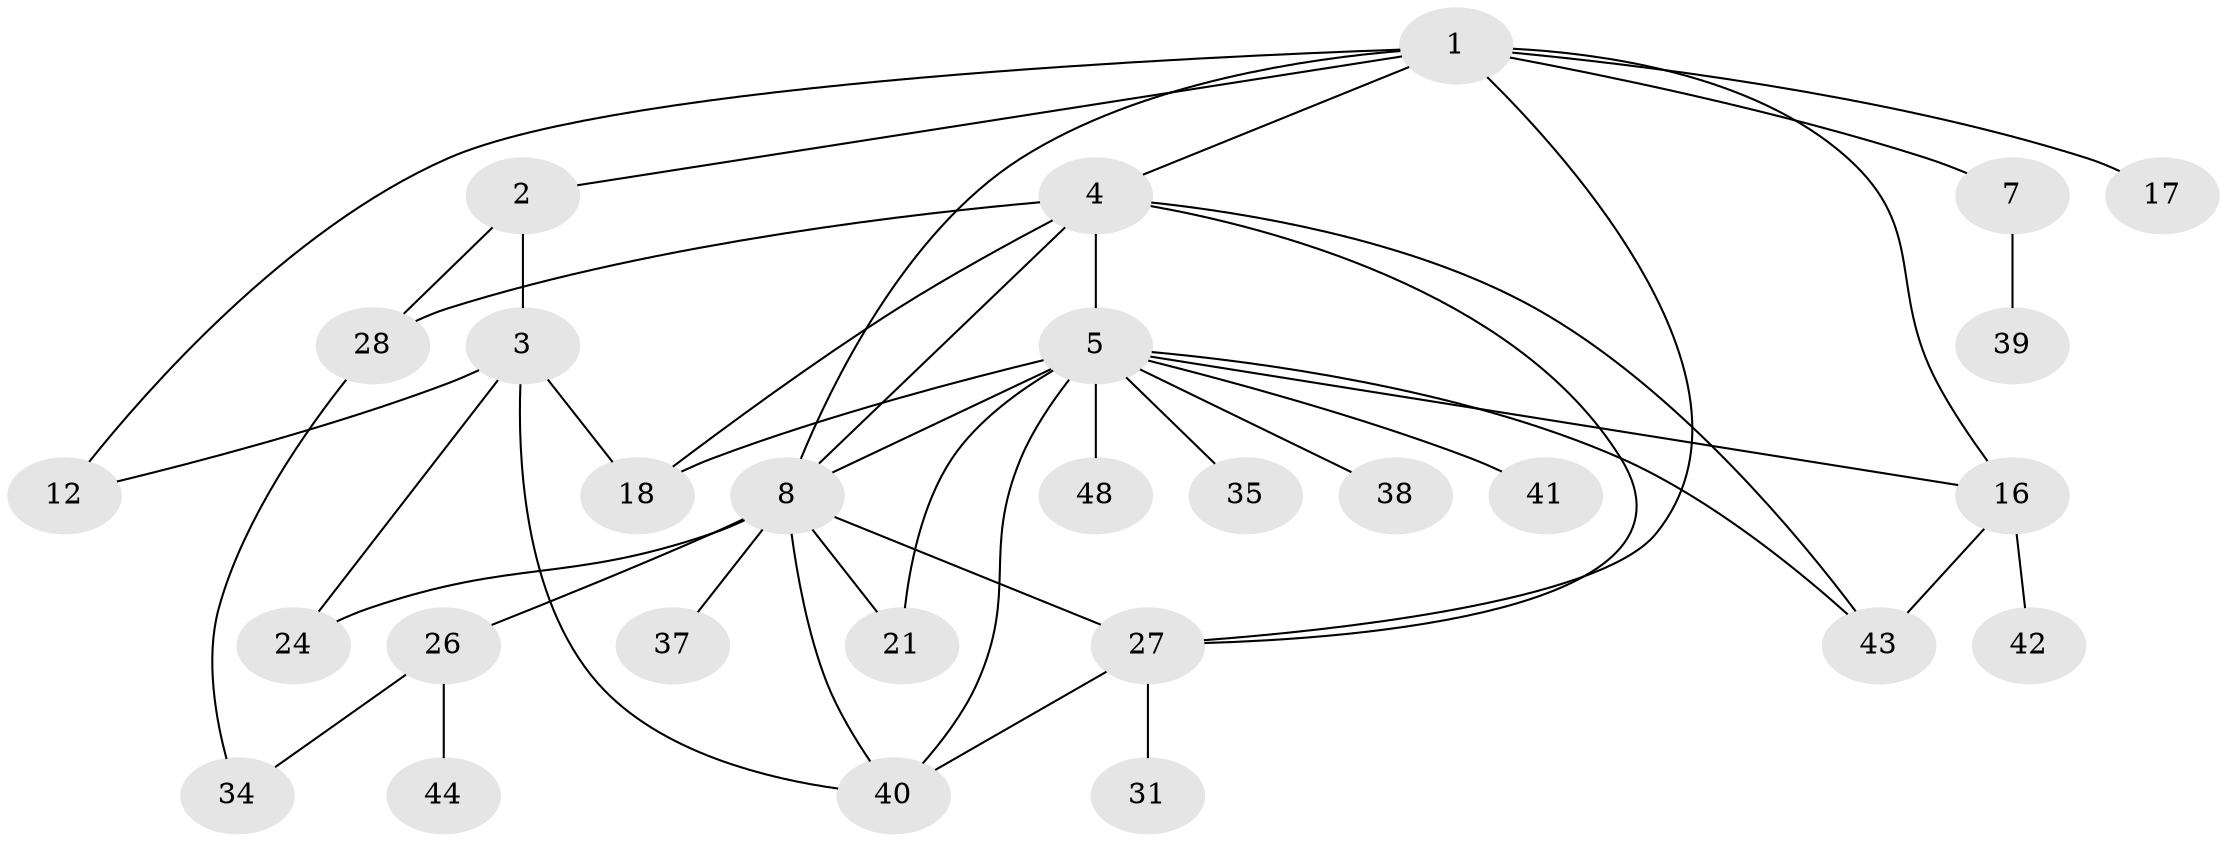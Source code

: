 // original degree distribution, {4: 0.17857142857142858, 3: 0.16071428571428573, 5: 0.07142857142857142, 8: 0.017857142857142856, 6: 0.017857142857142856, 2: 0.2857142857142857, 1: 0.26785714285714285}
// Generated by graph-tools (version 1.1) at 2025/13/03/09/25 04:13:30]
// undirected, 28 vertices, 44 edges
graph export_dot {
graph [start="1"]
  node [color=gray90,style=filled];
  1 [super="+6"];
  2;
  3;
  4 [super="+23+20"];
  5 [super="+9+14"];
  7 [super="+13+11"];
  8 [super="+25+15+10"];
  12;
  16 [super="+30"];
  17;
  18 [super="+32+33+53"];
  21;
  24 [super="+29"];
  26;
  27 [super="+52"];
  28;
  31;
  34;
  35;
  37;
  38;
  39;
  40;
  41;
  42;
  43;
  44;
  48;
  1 -- 2;
  1 -- 4;
  1 -- 8;
  1 -- 16;
  1 -- 17;
  1 -- 7;
  1 -- 12;
  1 -- 27;
  2 -- 3;
  2 -- 28;
  3 -- 12;
  3 -- 18;
  3 -- 40;
  3 -- 24;
  4 -- 5;
  4 -- 27;
  4 -- 43;
  4 -- 28;
  4 -- 18;
  4 -- 8;
  5 -- 16;
  5 -- 38;
  5 -- 40;
  5 -- 48;
  5 -- 8 [weight=2];
  5 -- 21;
  5 -- 43;
  5 -- 18;
  5 -- 35;
  5 -- 41;
  7 -- 39;
  8 -- 26 [weight=2];
  8 -- 27;
  8 -- 37;
  8 -- 21;
  8 -- 24;
  8 -- 40;
  16 -- 42;
  16 -- 43;
  26 -- 44;
  26 -- 34;
  27 -- 31;
  27 -- 40;
  28 -- 34;
}
